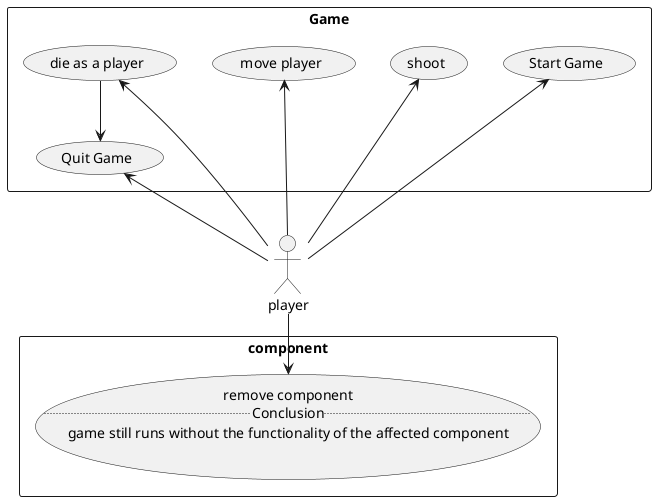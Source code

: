 @startuml
actor player as p

rectangle "Game" {
  usecase "Start Game" as start
  usecase "Quit Game" as quit
  usecase "shoot" as shoot
  usecase "move player" as move
  usecase "die as a player" as die
}
'adjust the usecases inside Game rectangle vertically'
rectangle "component"{
 usecase remove as "remove component
 ..Conclusion..
 game still runs without the functionality of the affected component"
}

'please format this better'
p -u-> start
p -u-> quit
p -u-> shoot
p -u-> move
p -u-> die
p -d-> remove
die -d-> quit

@enduml